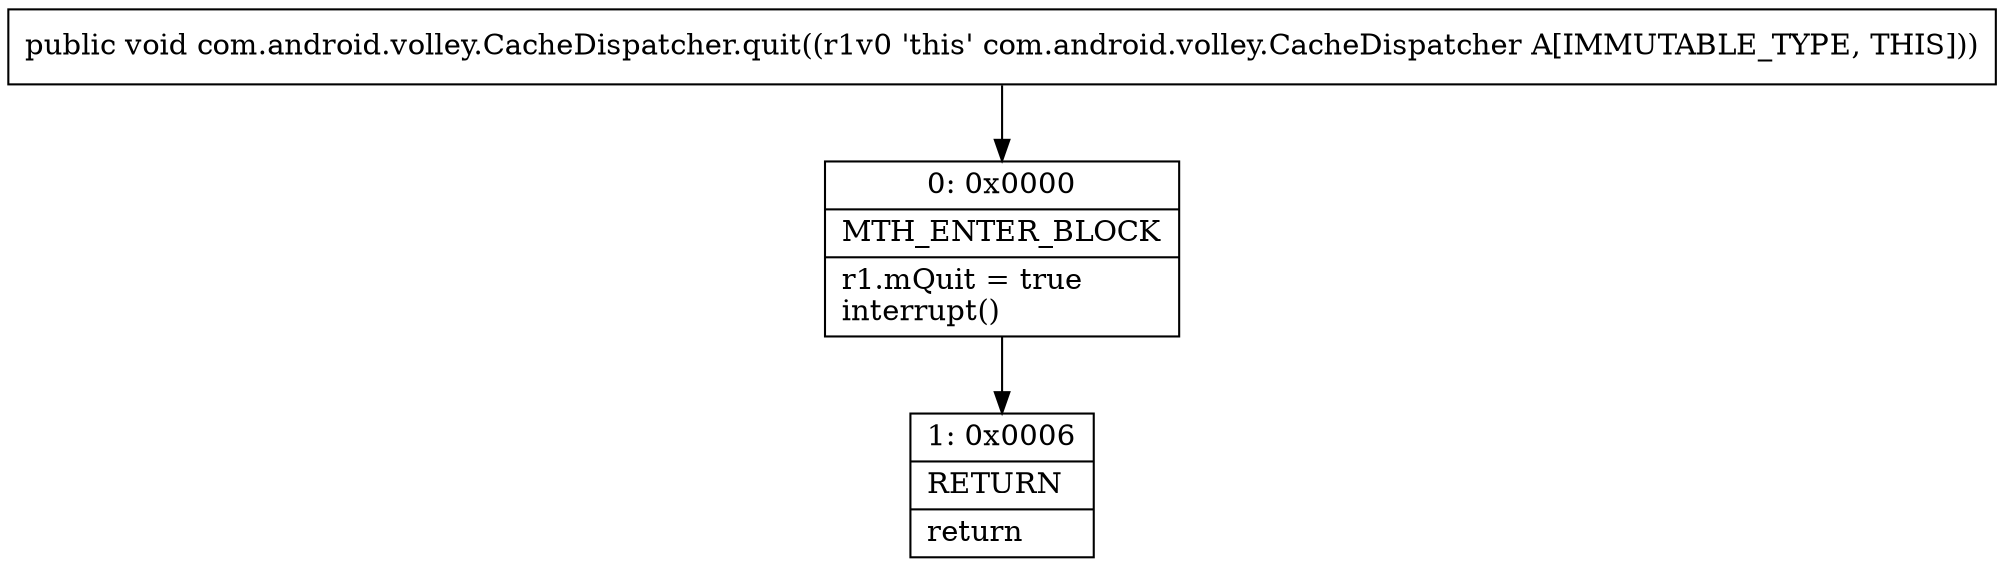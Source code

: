 digraph "CFG forcom.android.volley.CacheDispatcher.quit()V" {
Node_0 [shape=record,label="{0\:\ 0x0000|MTH_ENTER_BLOCK\l|r1.mQuit = true\linterrupt()\l}"];
Node_1 [shape=record,label="{1\:\ 0x0006|RETURN\l|return\l}"];
MethodNode[shape=record,label="{public void com.android.volley.CacheDispatcher.quit((r1v0 'this' com.android.volley.CacheDispatcher A[IMMUTABLE_TYPE, THIS])) }"];
MethodNode -> Node_0;
Node_0 -> Node_1;
}

